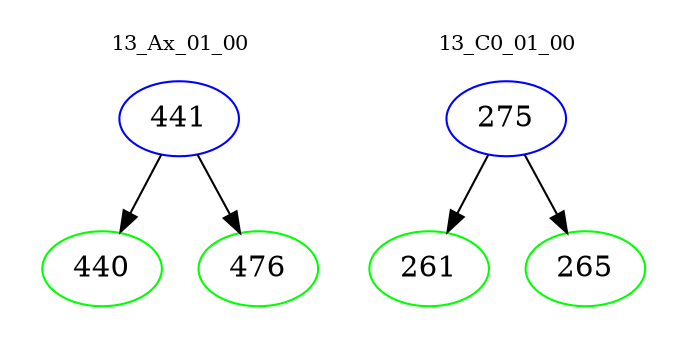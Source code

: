 digraph{
subgraph cluster_0 {
color = white
label = "13_Ax_01_00";
fontsize=10;
T0_441 [label="441", color="blue"]
T0_441 -> T0_440 [color="black"]
T0_440 [label="440", color="green"]
T0_441 -> T0_476 [color="black"]
T0_476 [label="476", color="green"]
}
subgraph cluster_1 {
color = white
label = "13_C0_01_00";
fontsize=10;
T1_275 [label="275", color="blue"]
T1_275 -> T1_261 [color="black"]
T1_261 [label="261", color="green"]
T1_275 -> T1_265 [color="black"]
T1_265 [label="265", color="green"]
}
}
